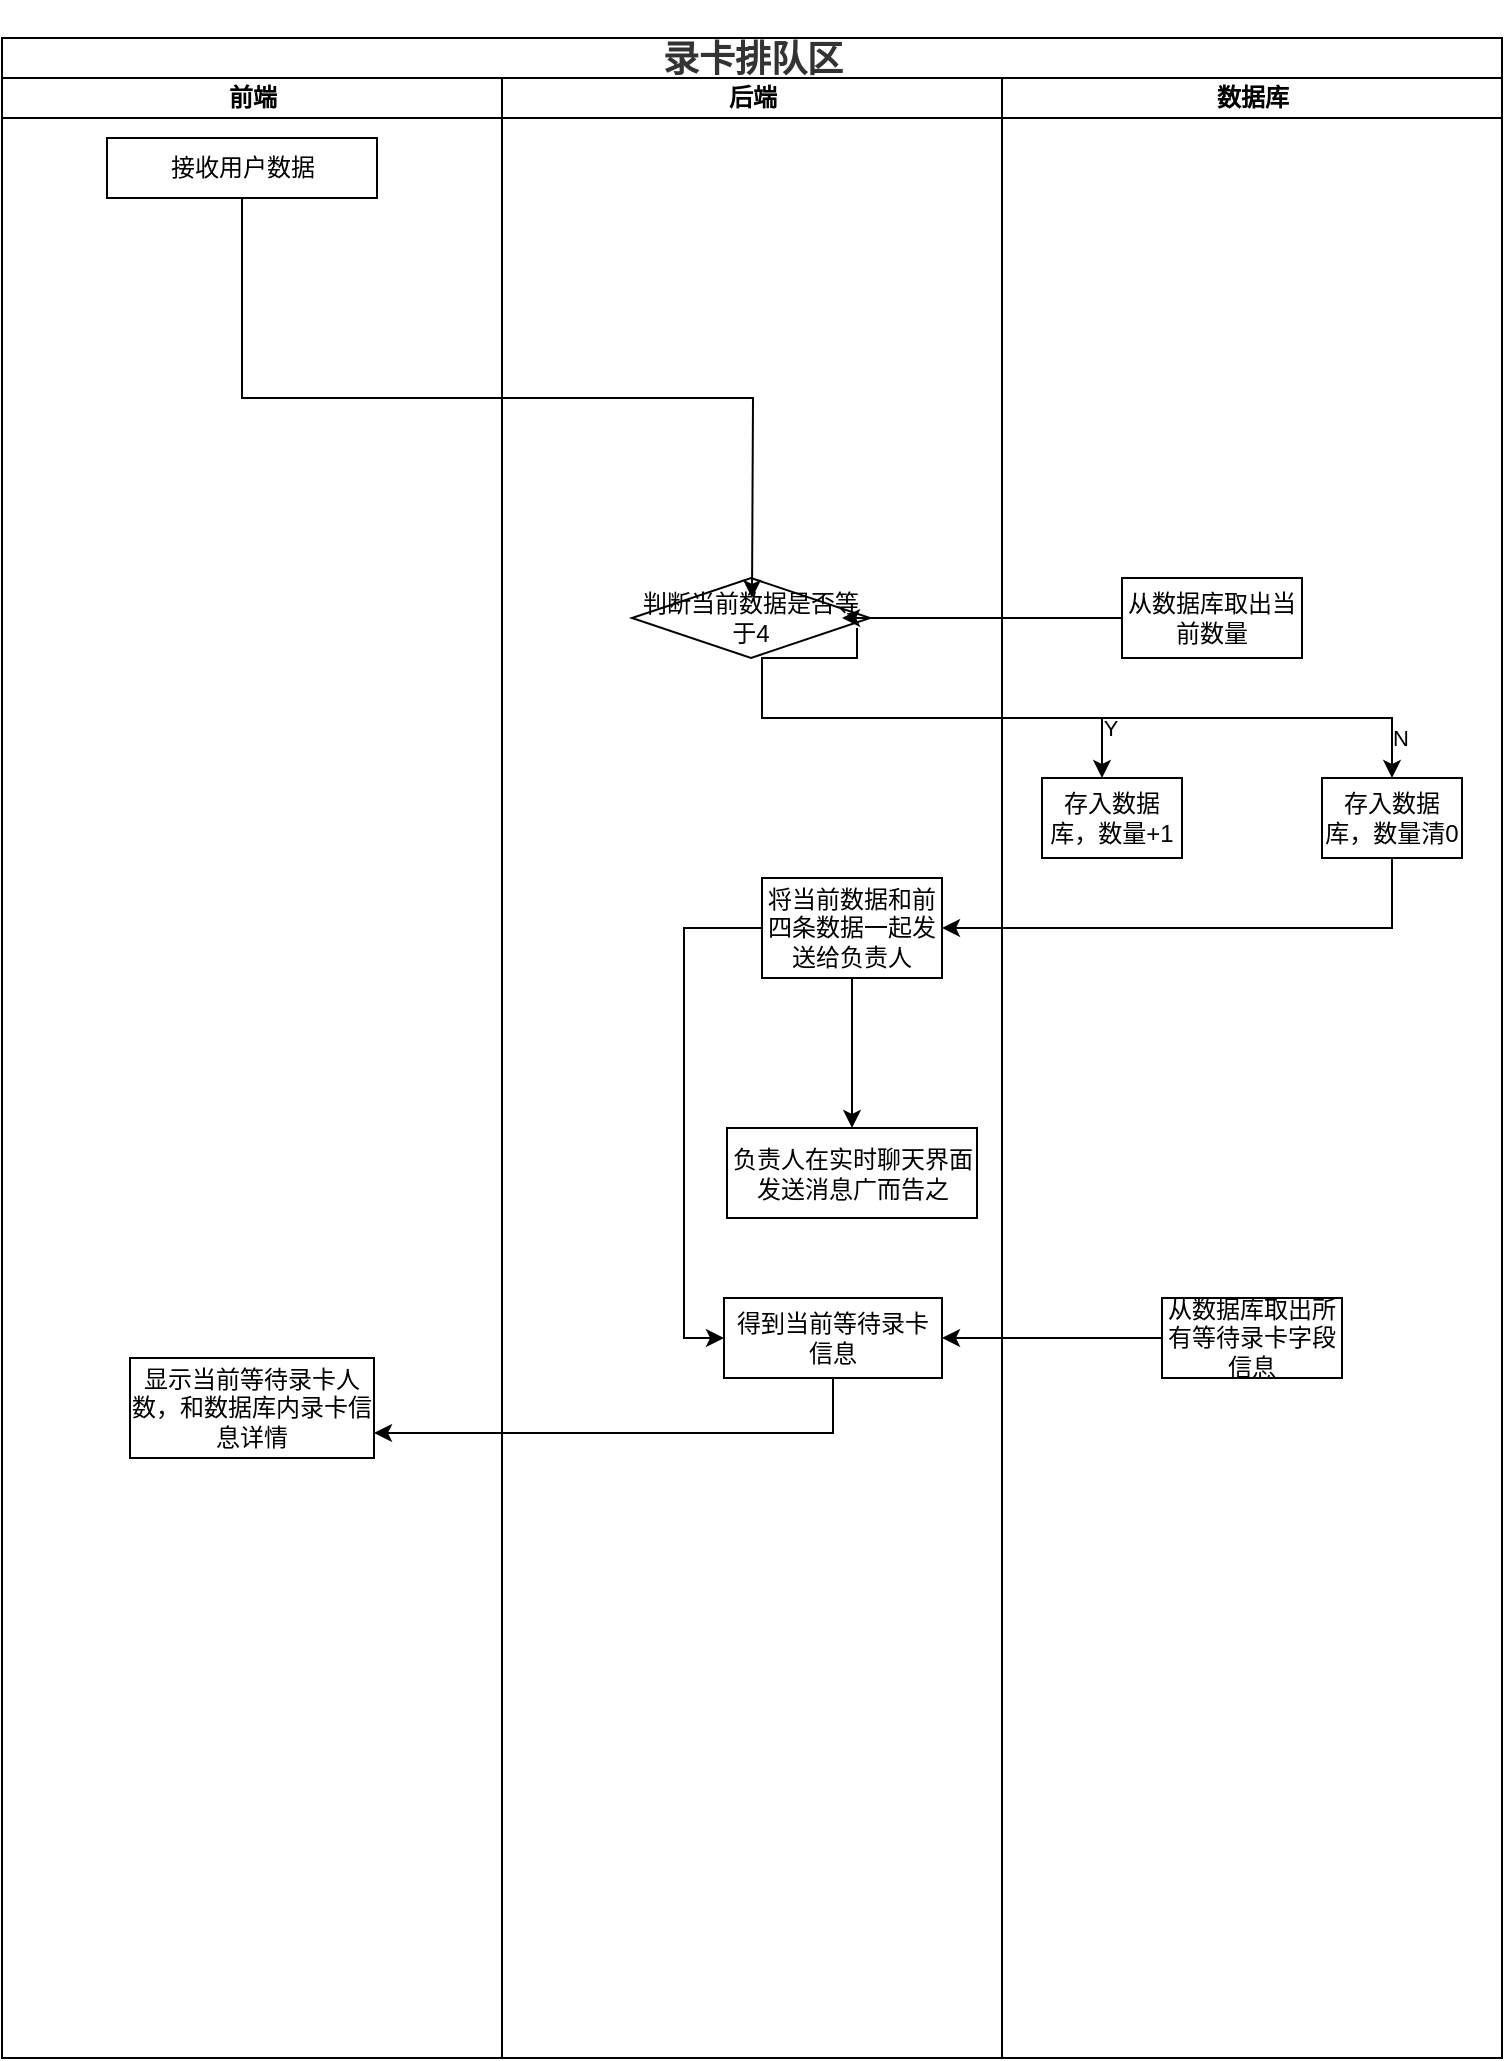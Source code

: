 <mxfile version="15.8.4" type="device"><diagram id="9xCywRWD5T_OS_-19PuL" name="第 1 页"><mxGraphModel dx="1038" dy="641" grid="1" gridSize="10" guides="1" tooltips="1" connect="1" arrows="1" fold="1" page="1" pageScale="1" pageWidth="827" pageHeight="1169" math="0" shadow="0"><root><mxCell id="0"/><mxCell id="1" parent="0"/><mxCell id="ltsxAtdL6WDDHYK6cH44-1" value="&lt;h3 class=&quot;md-end-block md-heading md-focus&quot; style=&quot;box-sizing: border-box ; font-size: 1.5em ; margin-top: 1rem ; margin-bottom: 1rem ; position: relative ; line-height: 1.43 ; cursor: text ; color: rgb(51 , 51 , 51) ; font-family: &amp;#34;open sans&amp;#34; , &amp;#34;clear sans&amp;#34; , &amp;#34;helvetica neue&amp;#34; , &amp;#34;helvetica&amp;#34; , &amp;#34;arial&amp;#34; , &amp;#34;segoe ui emoji&amp;#34; , sans-serif&quot;&gt;&lt;span class=&quot;md-plain md-expand&quot; style=&quot;box-sizing: border-box&quot;&gt;录卡排队区 &lt;/span&gt;&lt;/h3&gt;" style="swimlane;html=1;childLayout=stackLayout;startSize=20;rounded=0;shadow=0;comic=0;labelBackgroundColor=none;strokeWidth=1;fontFamily=Verdana;fontSize=12;align=center;" vertex="1" parent="1"><mxGeometry x="39" y="50" width="750" height="1010" as="geometry"/></mxCell><mxCell id="ltsxAtdL6WDDHYK6cH44-2" value="前端" style="swimlane;html=1;startSize=20;" vertex="1" parent="ltsxAtdL6WDDHYK6cH44-1"><mxGeometry y="20" width="250" height="990" as="geometry"/></mxCell><mxCell id="ltsxAtdL6WDDHYK6cH44-4" value="接收用户数据" style="rounded=0;whiteSpace=wrap;html=1;" vertex="1" parent="ltsxAtdL6WDDHYK6cH44-2"><mxGeometry x="52.5" y="30" width="135" height="30" as="geometry"/></mxCell><mxCell id="ltsxAtdL6WDDHYK6cH44-38" value="显示当前等待录卡人数，和数据库内录卡信息详情" style="rounded=0;whiteSpace=wrap;html=1;" vertex="1" parent="ltsxAtdL6WDDHYK6cH44-2"><mxGeometry x="64" y="640" width="122" height="50" as="geometry"/></mxCell><mxCell id="ltsxAtdL6WDDHYK6cH44-9" value="后端" style="swimlane;html=1;startSize=20;" vertex="1" parent="ltsxAtdL6WDDHYK6cH44-1"><mxGeometry x="250" y="20" width="250" height="990" as="geometry"/></mxCell><mxCell id="ltsxAtdL6WDDHYK6cH44-37" style="edgeStyle=orthogonalEdgeStyle;rounded=0;orthogonalLoop=1;jettySize=auto;html=1;exitX=0;exitY=0.5;exitDx=0;exitDy=0;entryX=0;entryY=0.5;entryDx=0;entryDy=0;" edge="1" parent="ltsxAtdL6WDDHYK6cH44-9" source="ltsxAtdL6WDDHYK6cH44-15" target="ltsxAtdL6WDDHYK6cH44-34"><mxGeometry relative="1" as="geometry"/></mxCell><mxCell id="ltsxAtdL6WDDHYK6cH44-15" value="将当前数据和前四条数据一起发送给负责人" style="rounded=0;whiteSpace=wrap;html=1;" vertex="1" parent="ltsxAtdL6WDDHYK6cH44-9"><mxGeometry x="130" y="400" width="90" height="50" as="geometry"/></mxCell><mxCell id="ltsxAtdL6WDDHYK6cH44-32" value="负责人在实时聊天界面发送消息广而告之" style="whiteSpace=wrap;html=1;rounded=0;" vertex="1" parent="ltsxAtdL6WDDHYK6cH44-9"><mxGeometry x="112.5" y="525" width="125" height="45" as="geometry"/></mxCell><mxCell id="ltsxAtdL6WDDHYK6cH44-33" value="" style="edgeStyle=orthogonalEdgeStyle;rounded=0;orthogonalLoop=1;jettySize=auto;html=1;" edge="1" parent="ltsxAtdL6WDDHYK6cH44-9" source="ltsxAtdL6WDDHYK6cH44-15" target="ltsxAtdL6WDDHYK6cH44-32"><mxGeometry relative="1" as="geometry"/></mxCell><mxCell id="ltsxAtdL6WDDHYK6cH44-34" value="得到当前等待录卡信息" style="rounded=0;whiteSpace=wrap;html=1;" vertex="1" parent="ltsxAtdL6WDDHYK6cH44-9"><mxGeometry x="111" y="610" width="109" height="40" as="geometry"/></mxCell><mxCell id="ltsxAtdL6WDDHYK6cH44-40" value="&lt;span&gt;判断当前数据是否等于4&lt;/span&gt;" style="rhombus;whiteSpace=wrap;html=1;" vertex="1" parent="ltsxAtdL6WDDHYK6cH44-9"><mxGeometry x="65" y="250" width="119" height="40" as="geometry"/></mxCell><mxCell id="ltsxAtdL6WDDHYK6cH44-17" value="数据库" style="swimlane;html=1;startSize=20;" vertex="1" parent="ltsxAtdL6WDDHYK6cH44-1"><mxGeometry x="500" y="20" width="250" height="990" as="geometry"/></mxCell><mxCell id="ltsxAtdL6WDDHYK6cH44-18" value="存入数据库，数量+1" style="rounded=0;whiteSpace=wrap;html=1;" vertex="1" parent="ltsxAtdL6WDDHYK6cH44-17"><mxGeometry x="20" y="350" width="70" height="40" as="geometry"/></mxCell><mxCell id="ltsxAtdL6WDDHYK6cH44-19" value="存入数据库，数量清0" style="rounded=0;whiteSpace=wrap;html=1;" vertex="1" parent="ltsxAtdL6WDDHYK6cH44-17"><mxGeometry x="160" y="350" width="70" height="40" as="geometry"/></mxCell><mxCell id="ltsxAtdL6WDDHYK6cH44-20" value="从数据库取出当前数量" style="rounded=0;whiteSpace=wrap;html=1;" vertex="1" parent="ltsxAtdL6WDDHYK6cH44-17"><mxGeometry x="60" y="250" width="90" height="40" as="geometry"/></mxCell><mxCell id="ltsxAtdL6WDDHYK6cH44-35" value="从数据库取出所有等待录卡字段信息" style="rounded=0;whiteSpace=wrap;html=1;" vertex="1" parent="ltsxAtdL6WDDHYK6cH44-17"><mxGeometry x="80" y="610" width="90" height="40" as="geometry"/></mxCell><mxCell id="ltsxAtdL6WDDHYK6cH44-23" style="edgeStyle=orthogonalEdgeStyle;rounded=0;orthogonalLoop=1;jettySize=auto;html=1;exitX=1;exitY=0.5;exitDx=0;exitDy=0;" edge="1" parent="ltsxAtdL6WDDHYK6cH44-1" target="ltsxAtdL6WDDHYK6cH44-18"><mxGeometry relative="1" as="geometry"><Array as="points"><mxPoint x="428" y="310"/><mxPoint x="380" y="310"/><mxPoint x="380" y="340"/><mxPoint x="550" y="340"/></Array><mxPoint x="427.5" y="295" as="sourcePoint"/></mxGeometry></mxCell><mxCell id="ltsxAtdL6WDDHYK6cH44-24" value="Y" style="edgeLabel;html=1;align=center;verticalAlign=middle;resizable=0;points=[];" vertex="1" connectable="0" parent="ltsxAtdL6WDDHYK6cH44-23"><mxGeometry x="0.827" y="4" relative="1" as="geometry"><mxPoint as="offset"/></mxGeometry></mxCell><mxCell id="ltsxAtdL6WDDHYK6cH44-25" style="edgeStyle=orthogonalEdgeStyle;rounded=0;orthogonalLoop=1;jettySize=auto;html=1;entryX=0.5;entryY=0;entryDx=0;entryDy=0;" edge="1" parent="ltsxAtdL6WDDHYK6cH44-1" target="ltsxAtdL6WDDHYK6cH44-19"><mxGeometry relative="1" as="geometry"><mxPoint x="380" y="310" as="sourcePoint"/><Array as="points"><mxPoint x="380" y="310"/><mxPoint x="380" y="340"/><mxPoint x="695" y="340"/></Array></mxGeometry></mxCell><mxCell id="ltsxAtdL6WDDHYK6cH44-26" value="N" style="edgeLabel;html=1;align=center;verticalAlign=middle;resizable=0;points=[];" vertex="1" connectable="0" parent="ltsxAtdL6WDDHYK6cH44-25"><mxGeometry x="0.89" y="4" relative="1" as="geometry"><mxPoint as="offset"/></mxGeometry></mxCell><mxCell id="ltsxAtdL6WDDHYK6cH44-27" style="edgeStyle=orthogonalEdgeStyle;rounded=0;orthogonalLoop=1;jettySize=auto;html=1;exitX=0.5;exitY=1;exitDx=0;exitDy=0;entryX=1;entryY=0.5;entryDx=0;entryDy=0;" edge="1" parent="ltsxAtdL6WDDHYK6cH44-1" source="ltsxAtdL6WDDHYK6cH44-19" target="ltsxAtdL6WDDHYK6cH44-15"><mxGeometry relative="1" as="geometry"/></mxCell><mxCell id="ltsxAtdL6WDDHYK6cH44-28" style="edgeStyle=orthogonalEdgeStyle;rounded=0;orthogonalLoop=1;jettySize=auto;html=1;entryX=0.929;entryY=0.333;entryDx=0;entryDy=0;entryPerimeter=0;" edge="1" parent="ltsxAtdL6WDDHYK6cH44-1" source="ltsxAtdL6WDDHYK6cH44-20"><mxGeometry relative="1" as="geometry"><mxPoint x="420.045" y="289.99" as="targetPoint"/></mxGeometry></mxCell><mxCell id="ltsxAtdL6WDDHYK6cH44-3" style="edgeStyle=orthogonalEdgeStyle;rounded=0;orthogonalLoop=1;jettySize=auto;html=1;exitX=0.5;exitY=1;exitDx=0;exitDy=0;entryX=0.5;entryY=0;entryDx=0;entryDy=0;" edge="1" parent="ltsxAtdL6WDDHYK6cH44-1" source="ltsxAtdL6WDDHYK6cH44-4"><mxGeometry relative="1" as="geometry"><mxPoint x="375" y="280" as="targetPoint"/></mxGeometry></mxCell><mxCell id="ltsxAtdL6WDDHYK6cH44-36" style="edgeStyle=orthogonalEdgeStyle;rounded=0;orthogonalLoop=1;jettySize=auto;html=1;exitX=0;exitY=0.5;exitDx=0;exitDy=0;entryX=1;entryY=0.5;entryDx=0;entryDy=0;" edge="1" parent="ltsxAtdL6WDDHYK6cH44-1" source="ltsxAtdL6WDDHYK6cH44-35" target="ltsxAtdL6WDDHYK6cH44-34"><mxGeometry relative="1" as="geometry"/></mxCell><mxCell id="ltsxAtdL6WDDHYK6cH44-39" style="edgeStyle=orthogonalEdgeStyle;rounded=0;orthogonalLoop=1;jettySize=auto;html=1;exitX=0.5;exitY=1;exitDx=0;exitDy=0;entryX=1;entryY=0.75;entryDx=0;entryDy=0;" edge="1" parent="ltsxAtdL6WDDHYK6cH44-1" source="ltsxAtdL6WDDHYK6cH44-34" target="ltsxAtdL6WDDHYK6cH44-38"><mxGeometry relative="1" as="geometry"/></mxCell></root></mxGraphModel></diagram></mxfile>